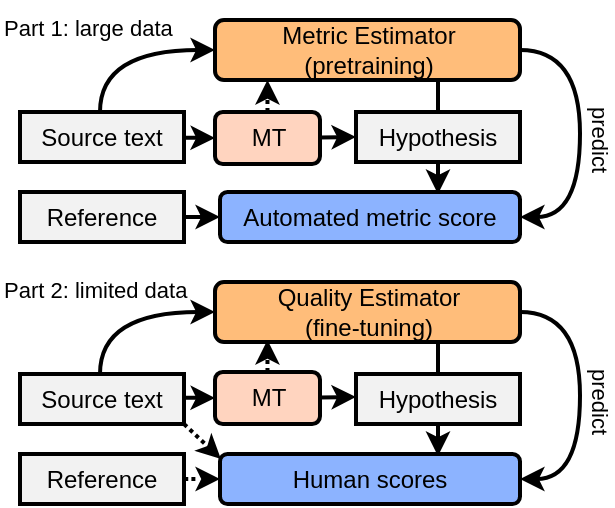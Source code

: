 <mxfile version="20.3.0" type="device"><diagram id="SWQedYVsy_tO1SeeWkI7" name="Page-1"><mxGraphModel dx="687" dy="302" grid="1" gridSize="10" guides="1" tooltips="1" connect="1" arrows="1" fold="1" page="1" pageScale="1" pageWidth="850" pageHeight="1100" math="0" shadow="0"><root><mxCell id="0"/><mxCell id="1" parent="0"/><mxCell id="WvMi6nSrngmVFvmZwXoA-8" style="edgeStyle=orthogonalEdgeStyle;rounded=0;orthogonalLoop=1;jettySize=auto;html=1;entryX=0;entryY=0.5;entryDx=0;entryDy=0;curved=1;strokeWidth=2;" edge="1" parent="1" source="WWA-em7YGh82n0wcgXo1-28" target="WvMi6nSrngmVFvmZwXoA-7"><mxGeometry relative="1" as="geometry"><Array as="points"><mxPoint x="60" y="175"/></Array></mxGeometry></mxCell><mxCell id="WvMi6nSrngmVFvmZwXoA-35" style="edgeStyle=none;rounded=0;orthogonalLoop=1;jettySize=auto;html=1;entryX=0;entryY=0.5;entryDx=0;entryDy=0;strokeWidth=2;" edge="1" parent="1" source="WWA-em7YGh82n0wcgXo1-28" target="WvMi6nSrngmVFvmZwXoA-2"><mxGeometry relative="1" as="geometry"/></mxCell><mxCell id="WWA-em7YGh82n0wcgXo1-28" value="&lt;span style=&quot;font-size: 12px;&quot;&gt;Source text&lt;/span&gt;" style="rounded=0;whiteSpace=wrap;html=1;fontSize=10.5;fillColor=#F2F2F2;strokeWidth=2;" parent="1" vertex="1"><mxGeometry x="20" y="206" width="82" height="25" as="geometry"/></mxCell><mxCell id="QuPqiqQEvVHGriK6TIgU-44" value="&lt;span style=&quot;color: rgb(0, 0, 0); font-family: Helvetica; font-size: 11px; font-style: normal; font-variant-ligatures: normal; font-variant-caps: normal; font-weight: 400; letter-spacing: normal; orphans: 2; text-align: left; text-indent: 0px; text-transform: none; widows: 2; word-spacing: 0px; -webkit-text-stroke-width: 0px; background-color: rgb(255, 255, 255); text-decoration-thickness: initial; text-decoration-style: initial; text-decoration-color: initial; float: none; display: inline !important;&quot;&gt;Part 1: large data&lt;/span&gt;" style="text;whiteSpace=wrap;html=1;" parent="1" vertex="1"><mxGeometry x="10" y="150" width="110" height="27.5" as="geometry"/></mxCell><mxCell id="WvMi6nSrngmVFvmZwXoA-11" style="edgeStyle=orthogonalEdgeStyle;curved=1;rounded=0;orthogonalLoop=1;jettySize=auto;html=1;entryX=0;entryY=0.5;entryDx=0;entryDy=0;strokeWidth=2;" edge="1" parent="1" source="WvMi6nSrngmVFvmZwXoA-1" target="WvMi6nSrngmVFvmZwXoA-10"><mxGeometry relative="1" as="geometry"/></mxCell><mxCell id="WvMi6nSrngmVFvmZwXoA-1" value="&lt;span style=&quot;font-size: 12px;&quot;&gt;Reference&lt;/span&gt;" style="rounded=0;whiteSpace=wrap;html=1;fontSize=10.5;fillColor=#F2F2F2;strokeWidth=2;" vertex="1" parent="1"><mxGeometry x="20" y="246" width="82" height="25" as="geometry"/></mxCell><mxCell id="WvMi6nSrngmVFvmZwXoA-36" style="edgeStyle=none;rounded=0;orthogonalLoop=1;jettySize=auto;html=1;entryX=0;entryY=0.5;entryDx=0;entryDy=0;strokeWidth=2;" edge="1" parent="1" source="WvMi6nSrngmVFvmZwXoA-2" target="WvMi6nSrngmVFvmZwXoA-4"><mxGeometry relative="1" as="geometry"/></mxCell><mxCell id="WvMi6nSrngmVFvmZwXoA-37" style="edgeStyle=none;rounded=0;orthogonalLoop=1;jettySize=auto;html=1;entryX=0.172;entryY=1;entryDx=0;entryDy=0;entryPerimeter=0;strokeWidth=2;dashed=1;dashPattern=1 1;" edge="1" parent="1" source="WvMi6nSrngmVFvmZwXoA-2" target="WvMi6nSrngmVFvmZwXoA-7"><mxGeometry relative="1" as="geometry"/></mxCell><mxCell id="WvMi6nSrngmVFvmZwXoA-2" value="MT" style="rounded=1;whiteSpace=wrap;html=1;fillColor=#FFD4BF;strokeWidth=2;" vertex="1" parent="1"><mxGeometry x="117.5" y="206" width="52.5" height="26" as="geometry"/></mxCell><mxCell id="WvMi6nSrngmVFvmZwXoA-9" style="edgeStyle=orthogonalEdgeStyle;curved=1;rounded=0;orthogonalLoop=1;jettySize=auto;html=1;strokeWidth=2;" edge="1" parent="1" source="WvMi6nSrngmVFvmZwXoA-4"><mxGeometry relative="1" as="geometry"><mxPoint x="229" y="190" as="targetPoint"/></mxGeometry></mxCell><mxCell id="WvMi6nSrngmVFvmZwXoA-4" value="&lt;span style=&quot;font-size: 12px;&quot;&gt;Hypothesis&lt;/span&gt;" style="rounded=0;whiteSpace=wrap;html=1;fontSize=10.5;fillColor=#F2F2F2;strokeWidth=2;" vertex="1" parent="1"><mxGeometry x="188" y="206" width="82" height="25" as="geometry"/></mxCell><mxCell id="WvMi6nSrngmVFvmZwXoA-13" style="edgeStyle=orthogonalEdgeStyle;curved=1;rounded=0;orthogonalLoop=1;jettySize=auto;html=1;entryX=1;entryY=0.5;entryDx=0;entryDy=0;strokeWidth=2;" edge="1" parent="1" source="WvMi6nSrngmVFvmZwXoA-7" target="WvMi6nSrngmVFvmZwXoA-10"><mxGeometry relative="1" as="geometry"><Array as="points"><mxPoint x="300" y="175"/><mxPoint x="300" y="259"/></Array></mxGeometry></mxCell><mxCell id="WvMi6nSrngmVFvmZwXoA-14" value="predict" style="edgeLabel;html=1;align=center;verticalAlign=middle;resizable=0;points=[];rotation=90;" vertex="1" connectable="0" parent="WvMi6nSrngmVFvmZwXoA-13"><mxGeometry x="0.252" relative="1" as="geometry"><mxPoint x="10" y="-16" as="offset"/></mxGeometry></mxCell><mxCell id="WvMi6nSrngmVFvmZwXoA-7" value="Metric Estimator&lt;br&gt;(pretraining)" style="rounded=1;whiteSpace=wrap;html=1;fillColor=#FFBD7A;strokeWidth=2;" vertex="1" parent="1"><mxGeometry x="117.5" y="160" width="152.5" height="30" as="geometry"/></mxCell><mxCell id="WvMi6nSrngmVFvmZwXoA-10" value="Automated metric score" style="rounded=1;whiteSpace=wrap;html=1;fillColor=#8CB3FF;strokeWidth=2;" vertex="1" parent="1"><mxGeometry x="120" y="246" width="150" height="25" as="geometry"/></mxCell><mxCell id="WvMi6nSrngmVFvmZwXoA-12" style="edgeStyle=orthogonalEdgeStyle;curved=1;rounded=0;orthogonalLoop=1;jettySize=auto;html=1;strokeWidth=2;" edge="1" parent="1"><mxGeometry relative="1" as="geometry"><mxPoint x="229.0" y="231" as="sourcePoint"/><mxPoint x="228.994" y="247" as="targetPoint"/></mxGeometry></mxCell><mxCell id="WvMi6nSrngmVFvmZwXoA-18" style="edgeStyle=orthogonalEdgeStyle;rounded=0;orthogonalLoop=1;jettySize=auto;html=1;entryX=0;entryY=0.5;entryDx=0;entryDy=0;curved=1;strokeWidth=2;" edge="1" source="WvMi6nSrngmVFvmZwXoA-19" target="WvMi6nSrngmVFvmZwXoA-29" parent="1"><mxGeometry relative="1" as="geometry"><Array as="points"><mxPoint x="60" y="306"/></Array></mxGeometry></mxCell><mxCell id="WvMi6nSrngmVFvmZwXoA-32" style="rounded=0;orthogonalLoop=1;jettySize=auto;html=1;entryX=0.003;entryY=0.098;entryDx=0;entryDy=0;strokeWidth=2;exitX=1;exitY=1;exitDx=0;exitDy=0;entryPerimeter=0;dashed=1;dashPattern=1 1;" edge="1" parent="1" source="WvMi6nSrngmVFvmZwXoA-19" target="WvMi6nSrngmVFvmZwXoA-30"><mxGeometry relative="1" as="geometry"/></mxCell><mxCell id="WvMi6nSrngmVFvmZwXoA-19" value="&lt;span style=&quot;font-size: 12px;&quot;&gt;Source text&lt;/span&gt;" style="rounded=0;whiteSpace=wrap;html=1;fontSize=10.5;fillColor=#F2F2F2;strokeWidth=2;" vertex="1" parent="1"><mxGeometry x="20" y="337" width="82" height="25" as="geometry"/></mxCell><mxCell id="WvMi6nSrngmVFvmZwXoA-20" value="&lt;span style=&quot;color: rgb(0, 0, 0); font-family: Helvetica; font-size: 11px; font-style: normal; font-variant-ligatures: normal; font-variant-caps: normal; font-weight: 400; letter-spacing: normal; orphans: 2; text-align: left; text-indent: 0px; text-transform: none; widows: 2; word-spacing: 0px; -webkit-text-stroke-width: 0px; background-color: rgb(255, 255, 255); text-decoration-thickness: initial; text-decoration-style: initial; text-decoration-color: initial; float: none; display: inline !important;&quot;&gt;Part 2: limited data&lt;/span&gt;" style="text;whiteSpace=wrap;html=1;" vertex="1" parent="1"><mxGeometry x="10" y="281" width="110" height="27.5" as="geometry"/></mxCell><mxCell id="WvMi6nSrngmVFvmZwXoA-21" style="edgeStyle=orthogonalEdgeStyle;curved=1;rounded=0;orthogonalLoop=1;jettySize=auto;html=1;entryX=0;entryY=0.5;entryDx=0;entryDy=0;strokeWidth=2;dashed=1;dashPattern=1 4;" edge="1" source="WvMi6nSrngmVFvmZwXoA-22" target="WvMi6nSrngmVFvmZwXoA-30" parent="1"><mxGeometry relative="1" as="geometry"/></mxCell><mxCell id="WvMi6nSrngmVFvmZwXoA-22" value="&lt;span style=&quot;font-size: 12px;&quot;&gt;Reference&lt;/span&gt;" style="rounded=0;whiteSpace=wrap;html=1;fontSize=10.5;fillColor=#F2F2F2;strokeWidth=2;" vertex="1" parent="1"><mxGeometry x="20" y="377" width="82" height="25" as="geometry"/></mxCell><mxCell id="WvMi6nSrngmVFvmZwXoA-25" style="edgeStyle=orthogonalEdgeStyle;curved=1;rounded=0;orthogonalLoop=1;jettySize=auto;html=1;strokeWidth=2;" edge="1" source="WvMi6nSrngmVFvmZwXoA-26" parent="1"><mxGeometry relative="1" as="geometry"><mxPoint x="229" y="321" as="targetPoint"/></mxGeometry></mxCell><mxCell id="WvMi6nSrngmVFvmZwXoA-26" value="&lt;span style=&quot;font-size: 12px;&quot;&gt;Hypothesis&lt;/span&gt;" style="rounded=0;whiteSpace=wrap;html=1;fontSize=10.5;fillColor=#F2F2F2;strokeWidth=2;" vertex="1" parent="1"><mxGeometry x="188" y="337" width="82" height="25" as="geometry"/></mxCell><mxCell id="WvMi6nSrngmVFvmZwXoA-27" style="edgeStyle=orthogonalEdgeStyle;curved=1;rounded=0;orthogonalLoop=1;jettySize=auto;html=1;entryX=1;entryY=0.5;entryDx=0;entryDy=0;strokeWidth=2;" edge="1" source="WvMi6nSrngmVFvmZwXoA-29" target="WvMi6nSrngmVFvmZwXoA-30" parent="1"><mxGeometry relative="1" as="geometry"><Array as="points"><mxPoint x="300" y="306"/><mxPoint x="300" y="390"/></Array></mxGeometry></mxCell><mxCell id="WvMi6nSrngmVFvmZwXoA-28" value="predict" style="edgeLabel;html=1;align=center;verticalAlign=middle;resizable=0;points=[];rotation=90;" vertex="1" connectable="0" parent="WvMi6nSrngmVFvmZwXoA-27"><mxGeometry x="0.252" relative="1" as="geometry"><mxPoint x="10" y="-16" as="offset"/></mxGeometry></mxCell><mxCell id="WvMi6nSrngmVFvmZwXoA-29" value="Quality Estimator&lt;br&gt;(fine-tuning)" style="rounded=1;whiteSpace=wrap;html=1;fillColor=#FFBD7A;strokeWidth=2;" vertex="1" parent="1"><mxGeometry x="117.5" y="291" width="152.5" height="30" as="geometry"/></mxCell><mxCell id="WvMi6nSrngmVFvmZwXoA-30" value="Human scores" style="rounded=1;whiteSpace=wrap;html=1;fillColor=#8CB3FF;strokeWidth=2;" vertex="1" parent="1"><mxGeometry x="120" y="377" width="150" height="25" as="geometry"/></mxCell><mxCell id="WvMi6nSrngmVFvmZwXoA-31" style="edgeStyle=orthogonalEdgeStyle;curved=1;rounded=0;orthogonalLoop=1;jettySize=auto;html=1;strokeWidth=2;" edge="1" parent="1"><mxGeometry relative="1" as="geometry"><mxPoint x="229" y="362" as="sourcePoint"/><mxPoint x="228.994" y="378" as="targetPoint"/></mxGeometry></mxCell><mxCell id="WvMi6nSrngmVFvmZwXoA-40" style="edgeStyle=none;rounded=0;orthogonalLoop=1;jettySize=auto;html=1;entryX=0;entryY=0.5;entryDx=0;entryDy=0;strokeWidth=2;" edge="1" parent="1" target="WvMi6nSrngmVFvmZwXoA-43"><mxGeometry relative="1" as="geometry"><mxPoint x="102.0" y="348.863" as="sourcePoint"/></mxGeometry></mxCell><mxCell id="WvMi6nSrngmVFvmZwXoA-41" style="edgeStyle=none;rounded=0;orthogonalLoop=1;jettySize=auto;html=1;entryX=0;entryY=0.5;entryDx=0;entryDy=0;strokeWidth=2;" edge="1" parent="1" source="WvMi6nSrngmVFvmZwXoA-43"><mxGeometry relative="1" as="geometry"><mxPoint x="188" y="348.5" as="targetPoint"/></mxGeometry></mxCell><mxCell id="WvMi6nSrngmVFvmZwXoA-42" style="edgeStyle=none;rounded=0;orthogonalLoop=1;jettySize=auto;html=1;entryX=0.172;entryY=1;entryDx=0;entryDy=0;entryPerimeter=0;strokeWidth=2;dashed=1;dashPattern=1 1;" edge="1" parent="1" source="WvMi6nSrngmVFvmZwXoA-43"><mxGeometry relative="1" as="geometry"><mxPoint x="143.73" y="320" as="targetPoint"/></mxGeometry></mxCell><mxCell id="WvMi6nSrngmVFvmZwXoA-43" value="MT" style="rounded=1;whiteSpace=wrap;html=1;fillColor=#FFD4BF;strokeWidth=2;" vertex="1" parent="1"><mxGeometry x="117.5" y="336" width="52.5" height="26" as="geometry"/></mxCell></root></mxGraphModel></diagram></mxfile>